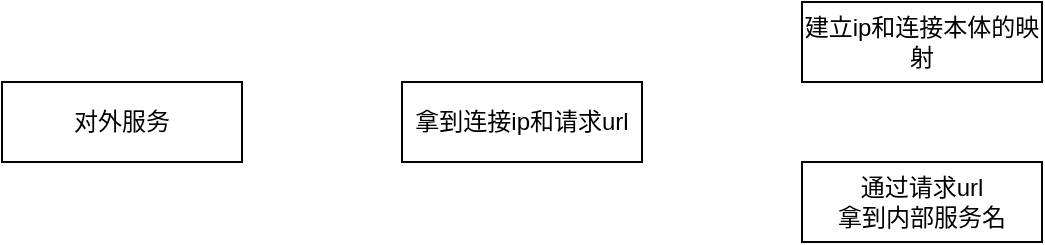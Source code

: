 <mxfile version="17.4.2" type="device"><diagram id="H2zz00sagWmLoDeP8FBB" name="第 1 页"><mxGraphModel dx="1408" dy="843" grid="1" gridSize="10" guides="1" tooltips="1" connect="1" arrows="1" fold="1" page="1" pageScale="1" pageWidth="827" pageHeight="1169" math="0" shadow="0"><root><mxCell id="0"/><mxCell id="1" parent="0"/><mxCell id="-X54-nl4sD82LMH2mX7L-1" value="对外服务" style="rounded=0;whiteSpace=wrap;html=1;" vertex="1" parent="1"><mxGeometry x="200" y="320" width="120" height="40" as="geometry"/></mxCell><mxCell id="-X54-nl4sD82LMH2mX7L-2" value="拿到连接ip和请求url" style="rounded=0;whiteSpace=wrap;html=1;" vertex="1" parent="1"><mxGeometry x="400" y="320" width="120" height="40" as="geometry"/></mxCell><mxCell id="-X54-nl4sD82LMH2mX7L-3" value="建立ip和连接本体的映射" style="rounded=0;whiteSpace=wrap;html=1;" vertex="1" parent="1"><mxGeometry x="600" y="280" width="120" height="40" as="geometry"/></mxCell><mxCell id="-X54-nl4sD82LMH2mX7L-4" value="通过请求url&lt;br&gt;拿到内部服务名" style="rounded=0;whiteSpace=wrap;html=1;" vertex="1" parent="1"><mxGeometry x="600" y="360" width="120" height="40" as="geometry"/></mxCell></root></mxGraphModel></diagram></mxfile>